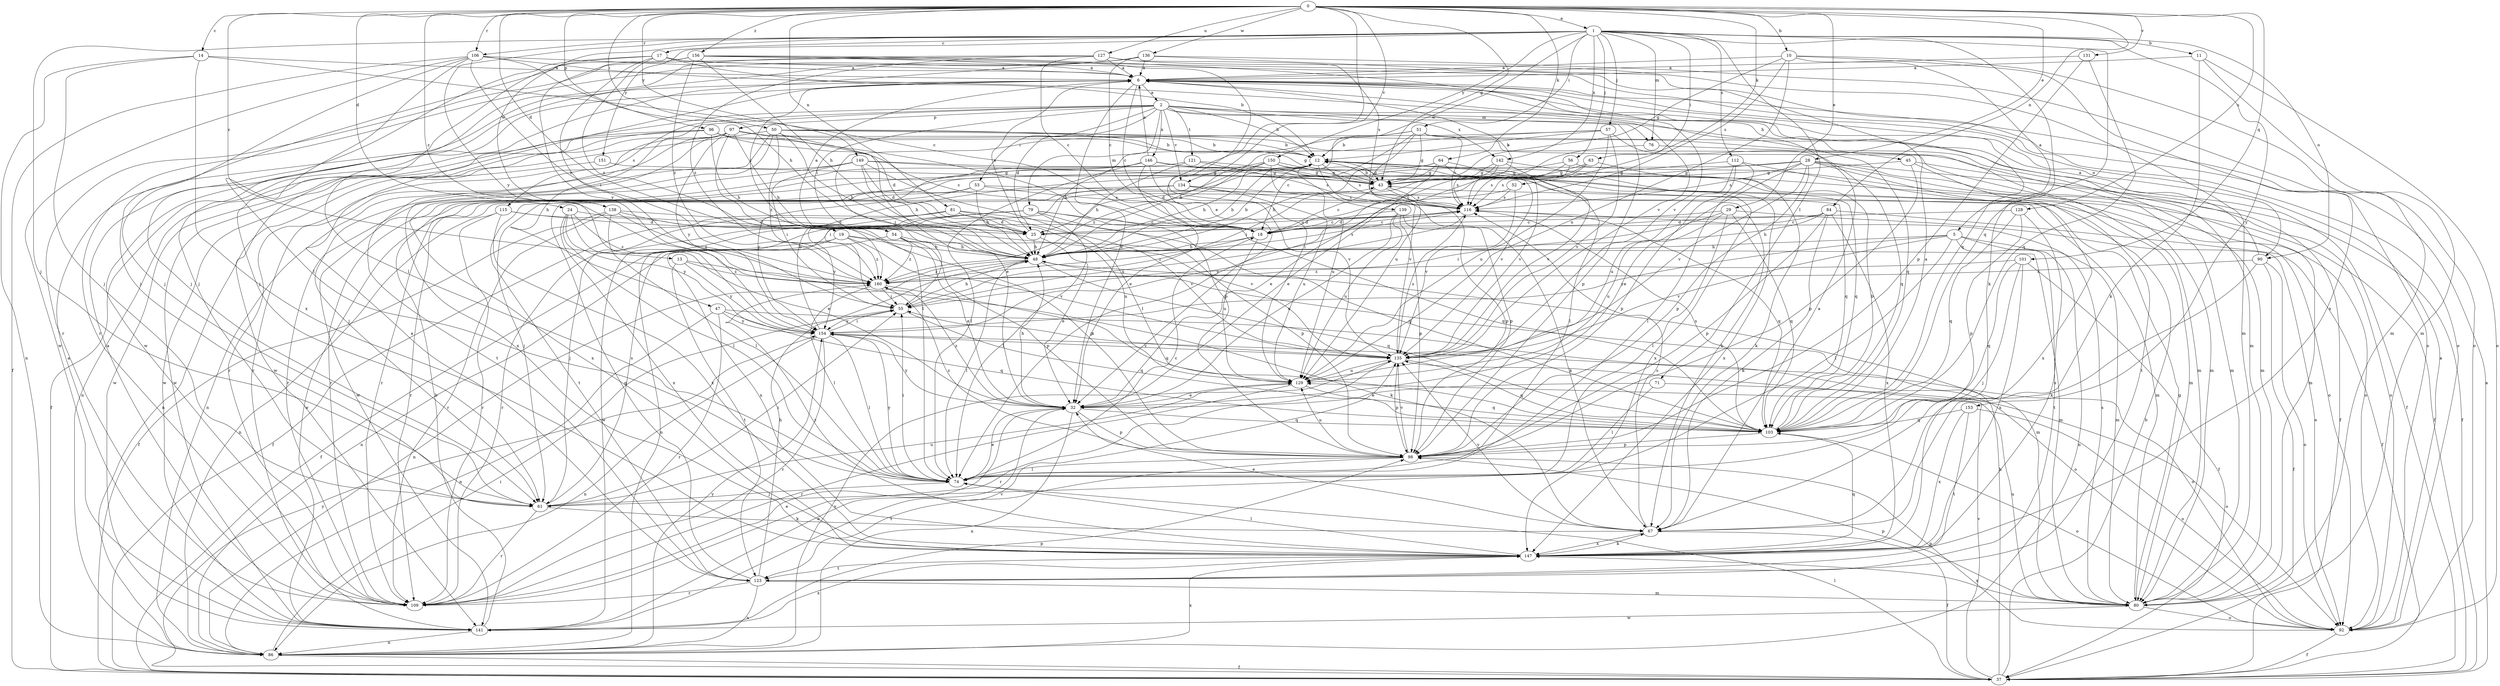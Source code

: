 strict digraph  {
0;
1;
2;
5;
6;
10;
11;
12;
13;
14;
17;
18;
19;
24;
25;
28;
29;
32;
37;
43;
45;
47;
48;
50;
51;
52;
53;
54;
55;
56;
57;
61;
63;
64;
67;
71;
74;
76;
79;
80;
81;
84;
86;
90;
92;
96;
97;
98;
101;
103;
106;
109;
112;
115;
116;
121;
123;
127;
128;
129;
131;
134;
135;
136;
138;
139;
141;
142;
146;
147;
149;
150;
151;
153;
154;
156;
160;
0 -> 1  [label=a];
0 -> 10  [label=b];
0 -> 13  [label=c];
0 -> 14  [label=c];
0 -> 19  [label=d];
0 -> 24  [label=d];
0 -> 28  [label=e];
0 -> 29  [label=e];
0 -> 32  [label=e];
0 -> 43  [label=g];
0 -> 50  [label=i];
0 -> 63  [label=k];
0 -> 64  [label=k];
0 -> 81  [label=n];
0 -> 84  [label=n];
0 -> 96  [label=p];
0 -> 101  [label=q];
0 -> 106  [label=r];
0 -> 127  [label=u];
0 -> 128  [label=u];
0 -> 131  [label=v];
0 -> 134  [label=v];
0 -> 136  [label=w];
0 -> 149  [label=y];
0 -> 156  [label=z];
0 -> 160  [label=z];
1 -> 11  [label=b];
1 -> 17  [label=c];
1 -> 51  [label=i];
1 -> 52  [label=i];
1 -> 56  [label=j];
1 -> 57  [label=j];
1 -> 61  [label=j];
1 -> 67  [label=k];
1 -> 71  [label=l];
1 -> 76  [label=m];
1 -> 90  [label=o];
1 -> 103  [label=q];
1 -> 106  [label=r];
1 -> 112  [label=s];
1 -> 138  [label=w];
1 -> 139  [label=w];
1 -> 142  [label=x];
1 -> 150  [label=y];
1 -> 151  [label=y];
1 -> 153  [label=y];
1 -> 154  [label=y];
2 -> 12  [label=b];
2 -> 25  [label=d];
2 -> 45  [label=h];
2 -> 47  [label=h];
2 -> 53  [label=i];
2 -> 54  [label=i];
2 -> 76  [label=m];
2 -> 79  [label=m];
2 -> 97  [label=p];
2 -> 98  [label=p];
2 -> 103  [label=q];
2 -> 115  [label=s];
2 -> 121  [label=t];
2 -> 134  [label=v];
2 -> 141  [label=w];
2 -> 142  [label=x];
2 -> 146  [label=x];
5 -> 48  [label=h];
5 -> 74  [label=l];
5 -> 80  [label=m];
5 -> 86  [label=n];
5 -> 123  [label=t];
5 -> 135  [label=v];
5 -> 154  [label=y];
6 -> 2  [label=a];
6 -> 18  [label=c];
6 -> 32  [label=e];
6 -> 54  [label=i];
6 -> 80  [label=m];
6 -> 90  [label=o];
6 -> 116  [label=s];
10 -> 5  [label=a];
10 -> 6  [label=a];
10 -> 43  [label=g];
10 -> 80  [label=m];
10 -> 116  [label=s];
10 -> 129  [label=u];
10 -> 147  [label=x];
11 -> 6  [label=a];
11 -> 67  [label=k];
11 -> 80  [label=m];
11 -> 92  [label=o];
12 -> 43  [label=g];
12 -> 48  [label=h];
12 -> 55  [label=i];
12 -> 92  [label=o];
12 -> 116  [label=s];
12 -> 135  [label=v];
12 -> 147  [label=x];
13 -> 67  [label=k];
13 -> 123  [label=t];
13 -> 154  [label=y];
13 -> 160  [label=z];
14 -> 6  [label=a];
14 -> 18  [label=c];
14 -> 61  [label=j];
14 -> 86  [label=n];
14 -> 147  [label=x];
17 -> 6  [label=a];
17 -> 12  [label=b];
17 -> 55  [label=i];
17 -> 61  [label=j];
17 -> 74  [label=l];
17 -> 92  [label=o];
17 -> 160  [label=z];
18 -> 48  [label=h];
18 -> 129  [label=u];
18 -> 160  [label=z];
19 -> 37  [label=f];
19 -> 48  [label=h];
19 -> 80  [label=m];
19 -> 86  [label=n];
19 -> 135  [label=v];
19 -> 160  [label=z];
24 -> 25  [label=d];
24 -> 32  [label=e];
24 -> 74  [label=l];
24 -> 147  [label=x];
24 -> 154  [label=y];
24 -> 160  [label=z];
25 -> 6  [label=a];
25 -> 32  [label=e];
25 -> 48  [label=h];
28 -> 32  [label=e];
28 -> 37  [label=f];
28 -> 43  [label=g];
28 -> 80  [label=m];
28 -> 92  [label=o];
28 -> 98  [label=p];
28 -> 109  [label=r];
28 -> 116  [label=s];
28 -> 123  [label=t];
28 -> 135  [label=v];
29 -> 18  [label=c];
29 -> 55  [label=i];
29 -> 74  [label=l];
29 -> 92  [label=o];
29 -> 103  [label=q];
29 -> 129  [label=u];
32 -> 48  [label=h];
32 -> 86  [label=n];
32 -> 98  [label=p];
32 -> 103  [label=q];
32 -> 154  [label=y];
32 -> 160  [label=z];
37 -> 6  [label=a];
37 -> 12  [label=b];
37 -> 48  [label=h];
37 -> 74  [label=l];
37 -> 135  [label=v];
37 -> 154  [label=y];
43 -> 12  [label=b];
43 -> 18  [label=c];
43 -> 98  [label=p];
43 -> 116  [label=s];
45 -> 37  [label=f];
45 -> 43  [label=g];
45 -> 80  [label=m];
45 -> 98  [label=p];
47 -> 86  [label=n];
47 -> 92  [label=o];
47 -> 103  [label=q];
47 -> 109  [label=r];
47 -> 154  [label=y];
48 -> 12  [label=b];
48 -> 74  [label=l];
48 -> 80  [label=m];
48 -> 86  [label=n];
48 -> 103  [label=q];
48 -> 116  [label=s];
48 -> 160  [label=z];
50 -> 12  [label=b];
50 -> 32  [label=e];
50 -> 43  [label=g];
50 -> 48  [label=h];
50 -> 61  [label=j];
50 -> 80  [label=m];
50 -> 109  [label=r];
50 -> 141  [label=w];
50 -> 160  [label=z];
51 -> 12  [label=b];
51 -> 18  [label=c];
51 -> 37  [label=f];
51 -> 43  [label=g];
51 -> 48  [label=h];
51 -> 80  [label=m];
51 -> 116  [label=s];
51 -> 129  [label=u];
52 -> 55  [label=i];
52 -> 116  [label=s];
52 -> 135  [label=v];
53 -> 48  [label=h];
53 -> 80  [label=m];
53 -> 116  [label=s];
53 -> 123  [label=t];
53 -> 141  [label=w];
54 -> 6  [label=a];
54 -> 32  [label=e];
54 -> 48  [label=h];
54 -> 98  [label=p];
54 -> 147  [label=x];
54 -> 160  [label=z];
55 -> 48  [label=h];
55 -> 103  [label=q];
55 -> 154  [label=y];
56 -> 32  [label=e];
56 -> 37  [label=f];
56 -> 43  [label=g];
56 -> 116  [label=s];
57 -> 12  [label=b];
57 -> 48  [label=h];
57 -> 55  [label=i];
57 -> 103  [label=q];
57 -> 129  [label=u];
57 -> 135  [label=v];
61 -> 55  [label=i];
61 -> 67  [label=k];
61 -> 109  [label=r];
61 -> 116  [label=s];
61 -> 129  [label=u];
63 -> 18  [label=c];
63 -> 43  [label=g];
63 -> 67  [label=k];
63 -> 116  [label=s];
64 -> 32  [label=e];
64 -> 43  [label=g];
64 -> 48  [label=h];
64 -> 74  [label=l];
64 -> 109  [label=r];
64 -> 135  [label=v];
67 -> 6  [label=a];
67 -> 32  [label=e];
67 -> 37  [label=f];
67 -> 116  [label=s];
67 -> 135  [label=v];
67 -> 147  [label=x];
71 -> 32  [label=e];
71 -> 74  [label=l];
71 -> 92  [label=o];
74 -> 18  [label=c];
74 -> 32  [label=e];
74 -> 55  [label=i];
74 -> 61  [label=j];
74 -> 154  [label=y];
76 -> 74  [label=l];
76 -> 80  [label=m];
79 -> 18  [label=c];
79 -> 74  [label=l];
79 -> 86  [label=n];
79 -> 98  [label=p];
79 -> 103  [label=q];
79 -> 109  [label=r];
79 -> 141  [label=w];
80 -> 43  [label=g];
80 -> 92  [label=o];
80 -> 98  [label=p];
80 -> 116  [label=s];
80 -> 129  [label=u];
80 -> 141  [label=w];
80 -> 147  [label=x];
81 -> 25  [label=d];
81 -> 37  [label=f];
81 -> 61  [label=j];
81 -> 103  [label=q];
81 -> 129  [label=u];
81 -> 135  [label=v];
81 -> 154  [label=y];
84 -> 18  [label=c];
84 -> 25  [label=d];
84 -> 37  [label=f];
84 -> 48  [label=h];
84 -> 67  [label=k];
84 -> 98  [label=p];
84 -> 147  [label=x];
86 -> 37  [label=f];
86 -> 55  [label=i];
86 -> 135  [label=v];
86 -> 147  [label=x];
86 -> 154  [label=y];
90 -> 6  [label=a];
90 -> 37  [label=f];
90 -> 67  [label=k];
90 -> 92  [label=o];
90 -> 160  [label=z];
92 -> 6  [label=a];
92 -> 37  [label=f];
92 -> 98  [label=p];
96 -> 12  [label=b];
96 -> 18  [label=c];
96 -> 37  [label=f];
96 -> 48  [label=h];
96 -> 86  [label=n];
96 -> 98  [label=p];
96 -> 141  [label=w];
97 -> 12  [label=b];
97 -> 25  [label=d];
97 -> 48  [label=h];
97 -> 74  [label=l];
97 -> 80  [label=m];
97 -> 109  [label=r];
97 -> 123  [label=t];
97 -> 141  [label=w];
97 -> 147  [label=x];
97 -> 154  [label=y];
98 -> 74  [label=l];
98 -> 123  [label=t];
98 -> 129  [label=u];
98 -> 135  [label=v];
98 -> 160  [label=z];
101 -> 37  [label=f];
101 -> 61  [label=j];
101 -> 103  [label=q];
101 -> 147  [label=x];
101 -> 160  [label=z];
103 -> 6  [label=a];
103 -> 12  [label=b];
103 -> 92  [label=o];
103 -> 98  [label=p];
103 -> 116  [label=s];
106 -> 6  [label=a];
106 -> 37  [label=f];
106 -> 48  [label=h];
106 -> 61  [label=j];
106 -> 74  [label=l];
106 -> 135  [label=v];
106 -> 141  [label=w];
106 -> 160  [label=z];
109 -> 6  [label=a];
109 -> 32  [label=e];
112 -> 43  [label=g];
112 -> 74  [label=l];
112 -> 98  [label=p];
112 -> 129  [label=u];
112 -> 147  [label=x];
115 -> 25  [label=d];
115 -> 86  [label=n];
115 -> 109  [label=r];
115 -> 135  [label=v];
115 -> 147  [label=x];
116 -> 18  [label=c];
116 -> 25  [label=d];
116 -> 103  [label=q];
116 -> 154  [label=y];
121 -> 43  [label=g];
121 -> 48  [label=h];
121 -> 116  [label=s];
121 -> 141  [label=w];
123 -> 6  [label=a];
123 -> 43  [label=g];
123 -> 48  [label=h];
123 -> 80  [label=m];
123 -> 86  [label=n];
123 -> 109  [label=r];
127 -> 6  [label=a];
127 -> 18  [label=c];
127 -> 61  [label=j];
127 -> 80  [label=m];
127 -> 109  [label=r];
127 -> 116  [label=s];
127 -> 160  [label=z];
128 -> 25  [label=d];
128 -> 98  [label=p];
128 -> 103  [label=q];
128 -> 147  [label=x];
129 -> 32  [label=e];
129 -> 103  [label=q];
129 -> 109  [label=r];
131 -> 6  [label=a];
131 -> 98  [label=p];
131 -> 103  [label=q];
134 -> 61  [label=j];
134 -> 98  [label=p];
134 -> 109  [label=r];
134 -> 116  [label=s];
134 -> 129  [label=u];
135 -> 55  [label=i];
135 -> 98  [label=p];
135 -> 103  [label=q];
135 -> 109  [label=r];
135 -> 116  [label=s];
135 -> 129  [label=u];
136 -> 6  [label=a];
136 -> 18  [label=c];
136 -> 61  [label=j];
136 -> 92  [label=o];
136 -> 103  [label=q];
136 -> 109  [label=r];
136 -> 141  [label=w];
138 -> 25  [label=d];
138 -> 37  [label=f];
138 -> 74  [label=l];
138 -> 98  [label=p];
138 -> 109  [label=r];
138 -> 160  [label=z];
139 -> 18  [label=c];
139 -> 32  [label=e];
139 -> 67  [label=k];
139 -> 98  [label=p];
139 -> 129  [label=u];
141 -> 6  [label=a];
141 -> 12  [label=b];
141 -> 32  [label=e];
141 -> 86  [label=n];
141 -> 98  [label=p];
141 -> 135  [label=v];
141 -> 147  [label=x];
142 -> 43  [label=g];
142 -> 55  [label=i];
142 -> 116  [label=s];
142 -> 135  [label=v];
142 -> 147  [label=x];
146 -> 6  [label=a];
146 -> 32  [label=e];
146 -> 43  [label=g];
146 -> 67  [label=k];
146 -> 74  [label=l];
146 -> 92  [label=o];
146 -> 135  [label=v];
146 -> 147  [label=x];
146 -> 154  [label=y];
147 -> 67  [label=k];
147 -> 74  [label=l];
147 -> 103  [label=q];
147 -> 123  [label=t];
147 -> 160  [label=z];
149 -> 25  [label=d];
149 -> 43  [label=g];
149 -> 48  [label=h];
149 -> 55  [label=i];
149 -> 86  [label=n];
149 -> 103  [label=q];
149 -> 109  [label=r];
149 -> 129  [label=u];
150 -> 25  [label=d];
150 -> 43  [label=g];
150 -> 48  [label=h];
150 -> 103  [label=q];
150 -> 129  [label=u];
150 -> 135  [label=v];
150 -> 160  [label=z];
151 -> 43  [label=g];
151 -> 86  [label=n];
153 -> 92  [label=o];
153 -> 103  [label=q];
153 -> 123  [label=t];
153 -> 147  [label=x];
154 -> 12  [label=b];
154 -> 55  [label=i];
154 -> 74  [label=l];
154 -> 86  [label=n];
154 -> 92  [label=o];
154 -> 109  [label=r];
154 -> 135  [label=v];
156 -> 6  [label=a];
156 -> 48  [label=h];
156 -> 61  [label=j];
156 -> 92  [label=o];
156 -> 129  [label=u];
156 -> 135  [label=v];
156 -> 154  [label=y];
156 -> 160  [label=z];
160 -> 55  [label=i];
160 -> 74  [label=l];
160 -> 103  [label=q];
}
